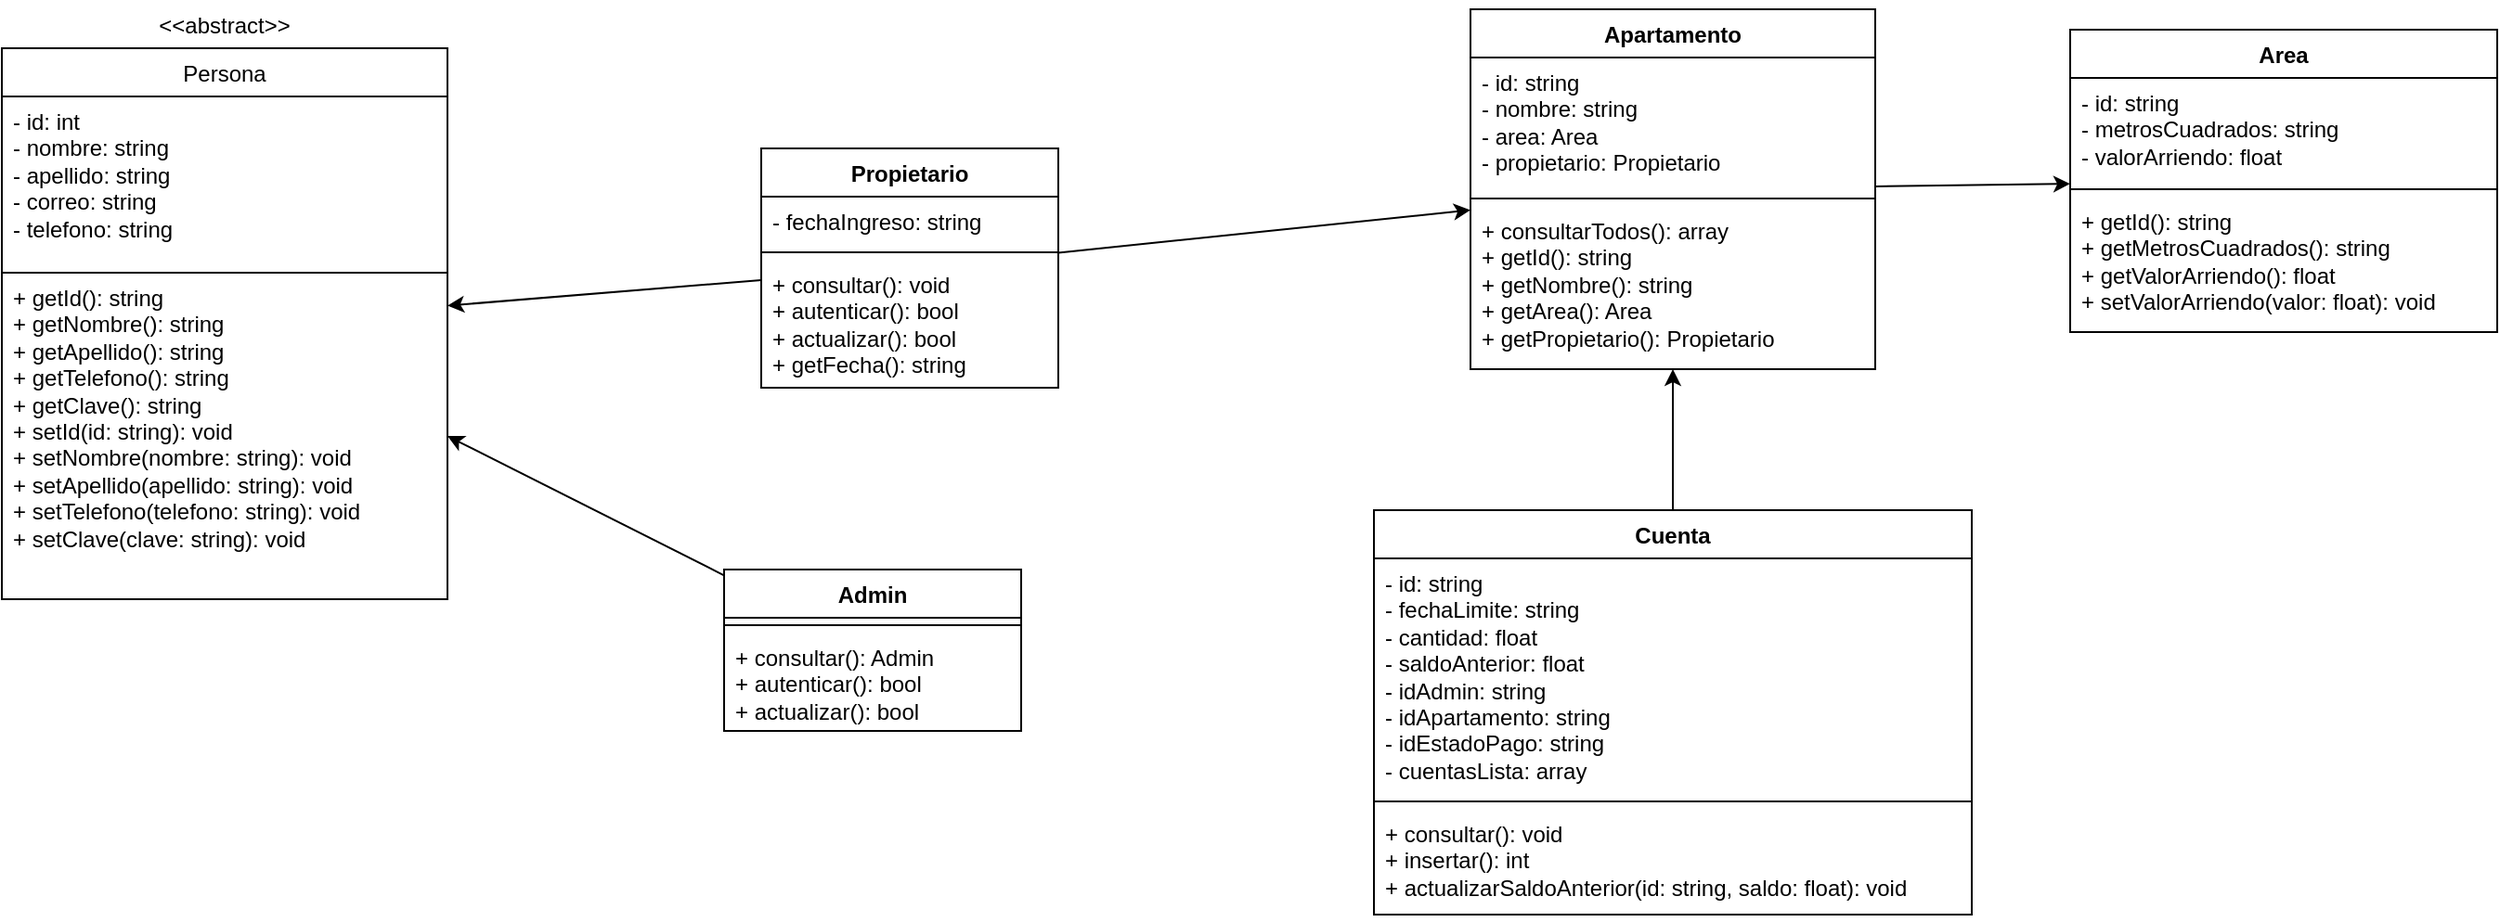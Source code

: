 <mxfile version="27.0.9">
  <diagram name="Diagrama de Clases UML" id="EDPCazv07D4seAr0UXmY">
    <mxGraphModel dx="1601" dy="1129" grid="0" gridSize="10" guides="1" tooltips="1" connect="1" arrows="1" fold="1" page="0" pageScale="1" pageWidth="827" pageHeight="1169" math="0" shadow="0">
      <root>
        <mxCell id="0" />
        <mxCell id="1" parent="0" />
        <mxCell id="LskcSXAYJFJ2WkjDCdOK-58" value="" style="group" vertex="1" connectable="0" parent="1">
          <mxGeometry x="235" y="-102" width="240" height="323" as="geometry" />
        </mxCell>
        <mxCell id="LskcSXAYJFJ2WkjDCdOK-59" value="&lt;div&gt;&lt;span style=&quot;font-weight: 400; text-wrap-mode: nowrap;&quot;&gt;Persona&lt;/span&gt;&lt;/div&gt;" style="swimlane;fontStyle=1;align=center;verticalAlign=top;childLayout=stackLayout;horizontal=1;startSize=26;horizontalStack=0;resizeParent=1;resizeParentMax=0;resizeLast=0;collapsible=1;marginBottom=0;whiteSpace=wrap;html=1;fontColor=#000000;strokeColor=default;labelBackgroundColor=default;" vertex="1" parent="LskcSXAYJFJ2WkjDCdOK-58">
          <mxGeometry y="26" width="240" height="297" as="geometry" />
        </mxCell>
        <mxCell id="LskcSXAYJFJ2WkjDCdOK-60" value="&lt;span style=&quot;text-wrap-mode: nowrap; text-align: center; float: none; display: inline !important;&quot;&gt;- id: int&lt;/span&gt;&lt;br style=&quot;text-wrap-mode: nowrap; padding: 0px; margin: 0px; text-align: center;&quot;&gt;&lt;span style=&quot;text-wrap-mode: nowrap; text-align: center; float: none; display: inline !important;&quot;&gt;- nombre: string&lt;/span&gt;&lt;br style=&quot;text-wrap-mode: nowrap; padding: 0px; margin: 0px; text-align: center;&quot;&gt;&lt;span style=&quot;text-wrap-mode: nowrap; text-align: center; float: none; display: inline !important;&quot;&gt;- apellido: string&lt;/span&gt;&lt;br style=&quot;text-wrap-mode: nowrap; padding: 0px; margin: 0px; text-align: center;&quot;&gt;&lt;span style=&quot;text-wrap-mode: nowrap; text-align: center; float: none; display: inline !important;&quot;&gt;- correo: string&lt;/span&gt;&lt;br style=&quot;text-wrap-mode: nowrap; padding: 0px; margin: 0px; text-align: center;&quot;&gt;&lt;span style=&quot;text-wrap-mode: nowrap; text-align: center; float: none; display: inline !important;&quot;&gt;- telefono: string&lt;/span&gt;" style="text;strokeColor=default;fillColor=none;align=left;verticalAlign=top;spacingLeft=4;spacingRight=4;overflow=hidden;rotatable=0;points=[[0,0.5],[1,0.5]];portConstraint=eastwest;whiteSpace=wrap;html=1;fontColor=#000000;labelBackgroundColor=default;" vertex="1" parent="LskcSXAYJFJ2WkjDCdOK-59">
          <mxGeometry y="26" width="240" height="95" as="geometry" />
        </mxCell>
        <mxCell id="LskcSXAYJFJ2WkjDCdOK-61" value="&lt;div&gt;+ getId(): string&lt;/div&gt;&lt;div&gt;+ getNombre(): string&lt;/div&gt;&lt;div&gt;+ getApellido(): string&lt;/div&gt;&lt;div&gt;+ getTelefono(): string&lt;/div&gt;&lt;div&gt;+ getClave(): string&lt;/div&gt;&lt;div&gt;+ setId(id: string): void&lt;/div&gt;&lt;div&gt;+ setNombre(nombre: string): void&lt;/div&gt;&lt;div&gt;+ setApellido(apellido: string): void&lt;/div&gt;&lt;div&gt;+ setTelefono(telefono: string): void&lt;/div&gt;&lt;div&gt;+ setClave(clave: string): void&lt;/div&gt;" style="text;strokeColor=default;fillColor=none;align=left;verticalAlign=top;spacingLeft=4;spacingRight=4;overflow=hidden;rotatable=0;points=[[0,0.5],[1,0.5]];portConstraint=eastwest;whiteSpace=wrap;html=1;fontColor=#000000;labelBackgroundColor=default;" vertex="1" parent="LskcSXAYJFJ2WkjDCdOK-59">
          <mxGeometry y="121" width="240" height="176" as="geometry" />
        </mxCell>
        <mxCell id="LskcSXAYJFJ2WkjDCdOK-62" value="&lt;span style=&quot;color: rgb(0, 0, 0); font-family: Helvetica; font-size: 12px; font-style: normal; font-variant-ligatures: normal; font-variant-caps: normal; font-weight: 400; letter-spacing: normal; orphans: 2; text-indent: 0px; text-transform: none; widows: 2; word-spacing: 0px; -webkit-text-stroke-width: 0px; white-space: nowrap; background-color: rgb(255, 255, 255); text-decoration-thickness: initial; text-decoration-style: initial; text-decoration-color: initial; float: none; display: inline !important;&quot;&gt;&amp;lt;&amp;lt;abstract&amp;gt;&amp;gt;&lt;/span&gt;" style="text;whiteSpace=wrap;html=1;align=center;" vertex="1" parent="LskcSXAYJFJ2WkjDCdOK-58">
          <mxGeometry x="1" width="238" height="23" as="geometry" />
        </mxCell>
        <mxCell id="LskcSXAYJFJ2WkjDCdOK-63" value="Admin" style="swimlane;fontStyle=1;align=center;verticalAlign=top;childLayout=stackLayout;horizontal=1;startSize=26;horizontalStack=0;resizeParent=1;resizeParentMax=0;resizeLast=0;collapsible=1;marginBottom=0;whiteSpace=wrap;html=1;" vertex="1" parent="1">
          <mxGeometry x="624" y="205" width="160" height="87" as="geometry" />
        </mxCell>
        <mxCell id="LskcSXAYJFJ2WkjDCdOK-64" value="" style="line;strokeWidth=1;fillColor=none;align=left;verticalAlign=middle;spacingTop=-1;spacingLeft=3;spacingRight=3;rotatable=0;labelPosition=right;points=[];portConstraint=eastwest;strokeColor=inherit;" vertex="1" parent="LskcSXAYJFJ2WkjDCdOK-63">
          <mxGeometry y="26" width="160" height="8" as="geometry" />
        </mxCell>
        <mxCell id="LskcSXAYJFJ2WkjDCdOK-65" value="+ consultar(): Admin&lt;br&gt;+ autenticar(): bool&lt;br&gt;+ actualizar(): bool" style="text;strokeColor=none;fillColor=none;align=left;verticalAlign=top;spacingLeft=4;spacingRight=4;overflow=hidden;rotatable=0;points=[[0,0.5],[1,0.5]];portConstraint=eastwest;whiteSpace=wrap;html=1;" vertex="1" parent="LskcSXAYJFJ2WkjDCdOK-63">
          <mxGeometry y="34" width="160" height="53" as="geometry" />
        </mxCell>
        <mxCell id="LskcSXAYJFJ2WkjDCdOK-66" value="Propietario" style="swimlane;fontStyle=1;align=center;verticalAlign=top;childLayout=stackLayout;horizontal=1;startSize=26;horizontalStack=0;resizeParent=1;resizeParentMax=0;resizeLast=0;collapsible=1;marginBottom=0;whiteSpace=wrap;html=1;" vertex="1" parent="1">
          <mxGeometry x="644" y="-22" width="160" height="129" as="geometry" />
        </mxCell>
        <mxCell id="LskcSXAYJFJ2WkjDCdOK-67" value="- fechaIngreso: string" style="text;strokeColor=none;fillColor=none;align=left;verticalAlign=top;spacingLeft=4;spacingRight=4;overflow=hidden;rotatable=0;points=[[0,0.5],[1,0.5]];portConstraint=eastwest;whiteSpace=wrap;html=1;" vertex="1" parent="LskcSXAYJFJ2WkjDCdOK-66">
          <mxGeometry y="26" width="160" height="26" as="geometry" />
        </mxCell>
        <mxCell id="LskcSXAYJFJ2WkjDCdOK-68" value="" style="line;strokeWidth=1;fillColor=none;align=left;verticalAlign=middle;spacingTop=-1;spacingLeft=3;spacingRight=3;rotatable=0;labelPosition=right;points=[];portConstraint=eastwest;strokeColor=inherit;" vertex="1" parent="LskcSXAYJFJ2WkjDCdOK-66">
          <mxGeometry y="52" width="160" height="8" as="geometry" />
        </mxCell>
        <mxCell id="LskcSXAYJFJ2WkjDCdOK-69" value="&lt;div&gt;&lt;span style=&quot;background-color: transparent; color: light-dark(rgb(0, 0, 0), rgb(255, 255, 255));&quot;&gt;+ consultar(): void&lt;/span&gt;&lt;/div&gt;&lt;div&gt;+ autenticar(): bool&lt;/div&gt;&lt;div&gt;+ actualizar(): bool&lt;/div&gt;&lt;div&gt;+ getFecha(): string&lt;/div&gt;" style="text;strokeColor=none;fillColor=none;align=left;verticalAlign=top;spacingLeft=4;spacingRight=4;overflow=hidden;rotatable=0;points=[[0,0.5],[1,0.5]];portConstraint=eastwest;whiteSpace=wrap;html=1;" vertex="1" parent="LskcSXAYJFJ2WkjDCdOK-66">
          <mxGeometry y="60" width="160" height="69" as="geometry" />
        </mxCell>
        <mxCell id="LskcSXAYJFJ2WkjDCdOK-70" value="Apartamento" style="swimlane;fontStyle=1;align=center;verticalAlign=top;childLayout=stackLayout;horizontal=1;startSize=26;horizontalStack=0;resizeParent=1;resizeParentMax=0;resizeLast=0;collapsible=1;marginBottom=0;whiteSpace=wrap;html=1;" vertex="1" parent="1">
          <mxGeometry x="1026" y="-97" width="218" height="194" as="geometry" />
        </mxCell>
        <mxCell id="LskcSXAYJFJ2WkjDCdOK-71" value="&lt;div&gt;- id: string&lt;/div&gt;&lt;div&gt;- nombre: string&lt;/div&gt;&lt;div&gt;- area: Area&lt;/div&gt;&lt;div&gt;- propietario: Propietario&lt;/div&gt;" style="text;strokeColor=none;fillColor=none;align=left;verticalAlign=top;spacingLeft=4;spacingRight=4;overflow=hidden;rotatable=0;points=[[0,0.5],[1,0.5]];portConstraint=eastwest;whiteSpace=wrap;html=1;" vertex="1" parent="LskcSXAYJFJ2WkjDCdOK-70">
          <mxGeometry y="26" width="218" height="72" as="geometry" />
        </mxCell>
        <mxCell id="LskcSXAYJFJ2WkjDCdOK-72" value="" style="line;strokeWidth=1;fillColor=none;align=left;verticalAlign=middle;spacingTop=-1;spacingLeft=3;spacingRight=3;rotatable=0;labelPosition=right;points=[];portConstraint=eastwest;strokeColor=inherit;" vertex="1" parent="LskcSXAYJFJ2WkjDCdOK-70">
          <mxGeometry y="98" width="218" height="8" as="geometry" />
        </mxCell>
        <mxCell id="LskcSXAYJFJ2WkjDCdOK-73" value="&lt;div&gt;+ consultarTodos(): array&lt;/div&gt;&lt;div&gt;+ getId(): string&lt;/div&gt;&lt;div&gt;+ getNombre(): string&lt;/div&gt;&lt;div&gt;+ getArea(): Area&lt;/div&gt;&lt;div&gt;+ getPropietario(): Propietario&lt;/div&gt;" style="text;strokeColor=none;fillColor=none;align=left;verticalAlign=top;spacingLeft=4;spacingRight=4;overflow=hidden;rotatable=0;points=[[0,0.5],[1,0.5]];portConstraint=eastwest;whiteSpace=wrap;html=1;" vertex="1" parent="LskcSXAYJFJ2WkjDCdOK-70">
          <mxGeometry y="106" width="218" height="88" as="geometry" />
        </mxCell>
        <mxCell id="LskcSXAYJFJ2WkjDCdOK-74" value="Area" style="swimlane;fontStyle=1;align=center;verticalAlign=top;childLayout=stackLayout;horizontal=1;startSize=26;horizontalStack=0;resizeParent=1;resizeParentMax=0;resizeLast=0;collapsible=1;marginBottom=0;whiteSpace=wrap;html=1;" vertex="1" parent="1">
          <mxGeometry x="1349" y="-86" width="230" height="163" as="geometry" />
        </mxCell>
        <mxCell id="LskcSXAYJFJ2WkjDCdOK-75" value="&lt;div&gt;- id: string&lt;/div&gt;&lt;div&gt;- metrosCuadrados: string&lt;/div&gt;&lt;div&gt;- valorArriendo: float&lt;/div&gt;&lt;div&gt;&lt;br&gt;&lt;/div&gt;" style="text;strokeColor=none;fillColor=none;align=left;verticalAlign=top;spacingLeft=4;spacingRight=4;overflow=hidden;rotatable=0;points=[[0,0.5],[1,0.5]];portConstraint=eastwest;whiteSpace=wrap;html=1;" vertex="1" parent="LskcSXAYJFJ2WkjDCdOK-74">
          <mxGeometry y="26" width="230" height="56" as="geometry" />
        </mxCell>
        <mxCell id="LskcSXAYJFJ2WkjDCdOK-76" value="" style="line;strokeWidth=1;fillColor=none;align=left;verticalAlign=middle;spacingTop=-1;spacingLeft=3;spacingRight=3;rotatable=0;labelPosition=right;points=[];portConstraint=eastwest;strokeColor=inherit;" vertex="1" parent="LskcSXAYJFJ2WkjDCdOK-74">
          <mxGeometry y="82" width="230" height="8" as="geometry" />
        </mxCell>
        <mxCell id="LskcSXAYJFJ2WkjDCdOK-77" value="&lt;div&gt;&lt;div&gt;+ getId(): string&lt;/div&gt;&lt;div&gt;+ getMetrosCuadrados(): string&lt;/div&gt;&lt;div&gt;+ getValorArriendo(): float&lt;/div&gt;&lt;div&gt;+ setValorArriendo(valor: float): void&lt;/div&gt;&lt;/div&gt;" style="text;strokeColor=none;fillColor=none;align=left;verticalAlign=top;spacingLeft=4;spacingRight=4;overflow=hidden;rotatable=0;points=[[0,0.5],[1,0.5]];portConstraint=eastwest;whiteSpace=wrap;html=1;" vertex="1" parent="LskcSXAYJFJ2WkjDCdOK-74">
          <mxGeometry y="90" width="230" height="73" as="geometry" />
        </mxCell>
        <mxCell id="LskcSXAYJFJ2WkjDCdOK-78" value="Cuenta" style="swimlane;fontStyle=1;align=center;verticalAlign=top;childLayout=stackLayout;horizontal=1;startSize=26;horizontalStack=0;resizeParent=1;resizeParentMax=0;resizeLast=0;collapsible=1;marginBottom=0;whiteSpace=wrap;html=1;" vertex="1" parent="1">
          <mxGeometry x="974" y="173" width="322" height="218" as="geometry" />
        </mxCell>
        <mxCell id="LskcSXAYJFJ2WkjDCdOK-79" value="&lt;div&gt;- id: string&lt;/div&gt;&lt;div&gt;- fechaLimite: string&lt;/div&gt;&lt;div&gt;- cantidad: float&lt;/div&gt;&lt;div&gt;- saldoAnterior: float&lt;/div&gt;&lt;div&gt;- idAdmin: string&lt;/div&gt;&lt;div&gt;- idApartamento: string&lt;/div&gt;&lt;div&gt;- idEstadoPago: string&lt;/div&gt;&lt;div&gt;- cuentasLista: array&lt;/div&gt;&lt;div&gt;&lt;br&gt;&lt;/div&gt;" style="text;strokeColor=none;fillColor=none;align=left;verticalAlign=top;spacingLeft=4;spacingRight=4;overflow=hidden;rotatable=0;points=[[0,0.5],[1,0.5]];portConstraint=eastwest;whiteSpace=wrap;html=1;" vertex="1" parent="LskcSXAYJFJ2WkjDCdOK-78">
          <mxGeometry y="26" width="322" height="127" as="geometry" />
        </mxCell>
        <mxCell id="LskcSXAYJFJ2WkjDCdOK-80" value="" style="line;strokeWidth=1;fillColor=none;align=left;verticalAlign=middle;spacingTop=-1;spacingLeft=3;spacingRight=3;rotatable=0;labelPosition=right;points=[];portConstraint=eastwest;strokeColor=inherit;" vertex="1" parent="LskcSXAYJFJ2WkjDCdOK-78">
          <mxGeometry y="153" width="322" height="8" as="geometry" />
        </mxCell>
        <mxCell id="LskcSXAYJFJ2WkjDCdOK-81" value="&lt;div&gt;&lt;div&gt;+ consultar(): void&lt;/div&gt;&lt;div&gt;+ insertar(): int&lt;/div&gt;&lt;div&gt;+ actualizarSaldoAnterior(id: string, saldo: float): void&lt;/div&gt;&lt;div&gt;&lt;br&gt;&lt;/div&gt;&lt;/div&gt;" style="text;strokeColor=none;fillColor=none;align=left;verticalAlign=top;spacingLeft=4;spacingRight=4;overflow=hidden;rotatable=0;points=[[0,0.5],[1,0.5]];portConstraint=eastwest;whiteSpace=wrap;html=1;" vertex="1" parent="LskcSXAYJFJ2WkjDCdOK-78">
          <mxGeometry y="161" width="322" height="57" as="geometry" />
        </mxCell>
        <mxCell id="LskcSXAYJFJ2WkjDCdOK-82" value="" style="endArrow=classic;html=1;rounded=0;" edge="1" parent="1" source="LskcSXAYJFJ2WkjDCdOK-66" target="LskcSXAYJFJ2WkjDCdOK-59">
          <mxGeometry width="50" height="50" relative="1" as="geometry">
            <mxPoint x="462" y="963" as="sourcePoint" />
            <mxPoint x="512" y="913" as="targetPoint" />
          </mxGeometry>
        </mxCell>
        <mxCell id="LskcSXAYJFJ2WkjDCdOK-83" value="" style="endArrow=classic;html=1;rounded=0;" edge="1" parent="1" source="LskcSXAYJFJ2WkjDCdOK-63" target="LskcSXAYJFJ2WkjDCdOK-59">
          <mxGeometry width="50" height="50" relative="1" as="geometry">
            <mxPoint x="626" y="814" as="sourcePoint" />
            <mxPoint x="535" y="689" as="targetPoint" />
          </mxGeometry>
        </mxCell>
        <mxCell id="LskcSXAYJFJ2WkjDCdOK-84" value="" style="endArrow=classic;html=1;rounded=0;" edge="1" parent="1" source="LskcSXAYJFJ2WkjDCdOK-66" target="LskcSXAYJFJ2WkjDCdOK-70">
          <mxGeometry width="50" height="50" relative="1" as="geometry">
            <mxPoint x="571" y="730" as="sourcePoint" />
            <mxPoint x="480" y="605" as="targetPoint" />
          </mxGeometry>
        </mxCell>
        <mxCell id="LskcSXAYJFJ2WkjDCdOK-85" value="" style="endArrow=classic;html=1;rounded=0;" edge="1" parent="1" source="LskcSXAYJFJ2WkjDCdOK-78" target="LskcSXAYJFJ2WkjDCdOK-70">
          <mxGeometry width="50" height="50" relative="1" as="geometry">
            <mxPoint x="646" y="769" as="sourcePoint" />
            <mxPoint x="696" y="719" as="targetPoint" />
          </mxGeometry>
        </mxCell>
        <mxCell id="LskcSXAYJFJ2WkjDCdOK-86" value="" style="endArrow=classic;html=1;rounded=0;" edge="1" parent="1" source="LskcSXAYJFJ2WkjDCdOK-70" target="LskcSXAYJFJ2WkjDCdOK-74">
          <mxGeometry width="50" height="50" relative="1" as="geometry">
            <mxPoint x="646" y="769" as="sourcePoint" />
            <mxPoint x="696" y="719" as="targetPoint" />
          </mxGeometry>
        </mxCell>
      </root>
    </mxGraphModel>
  </diagram>
</mxfile>

